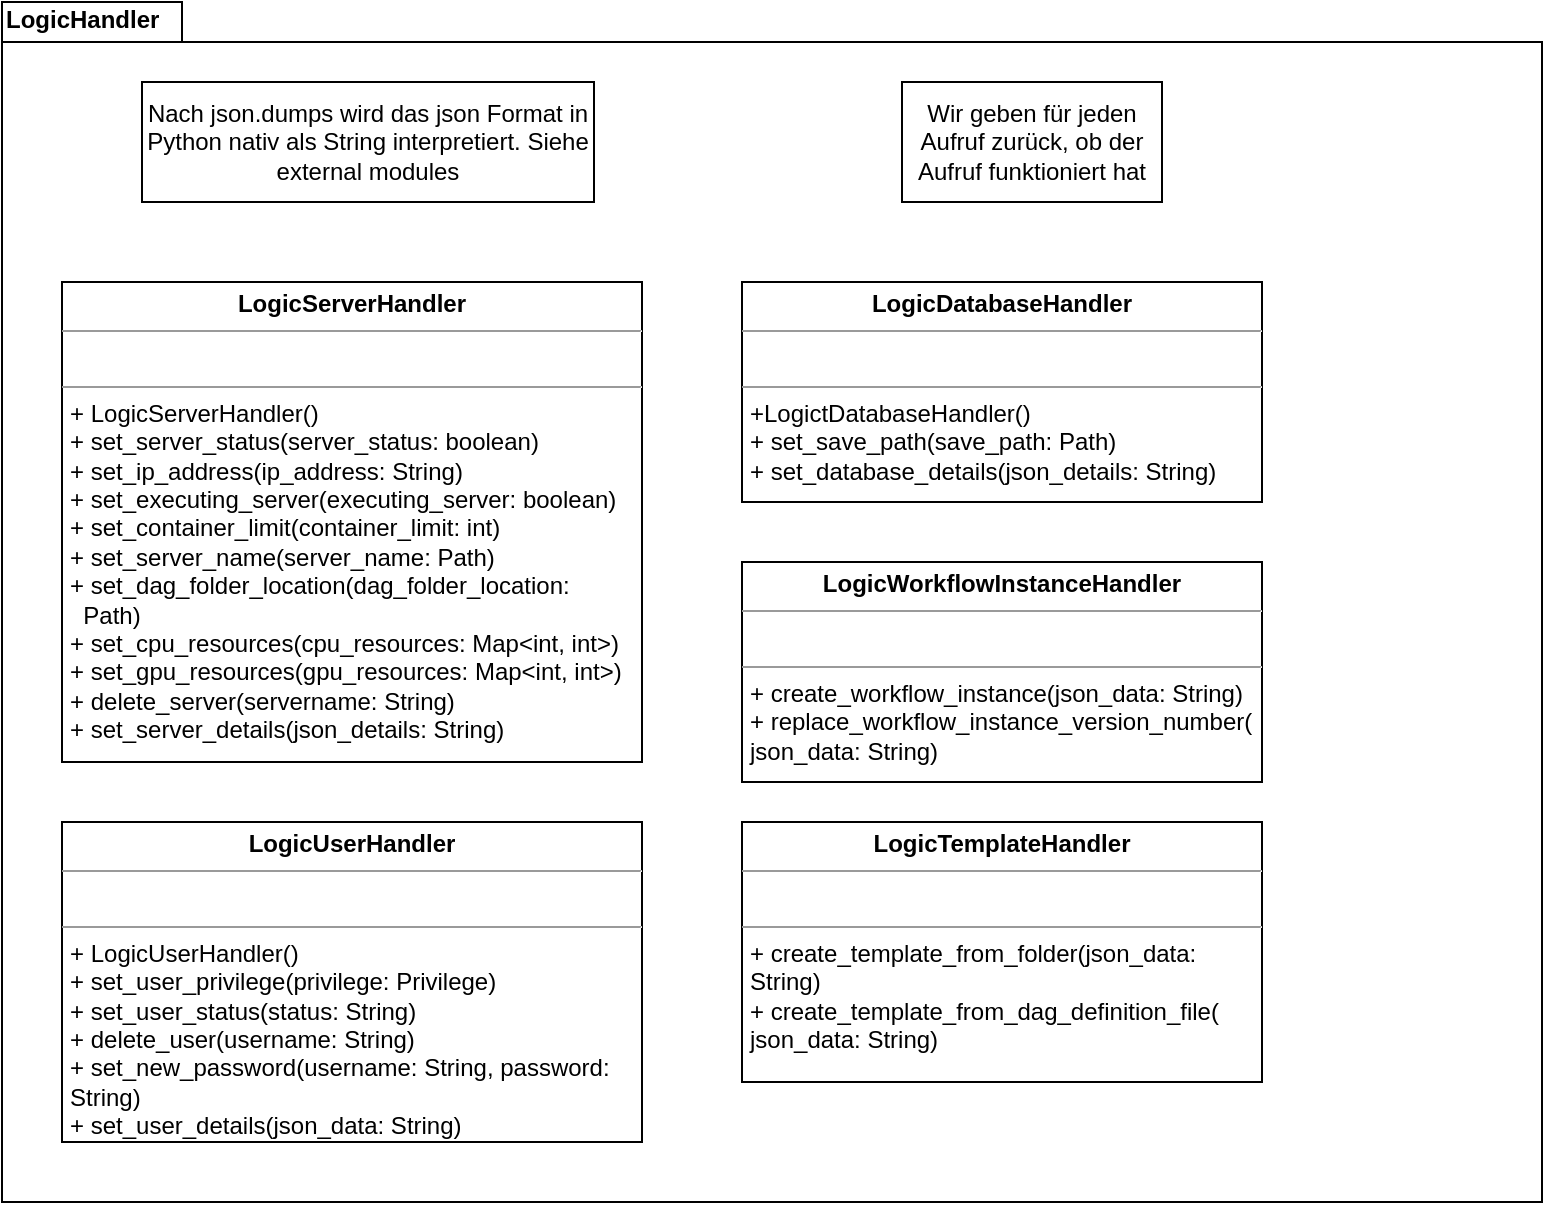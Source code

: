 <mxfile version="15.8.7" type="device"><diagram id="C5RBs43oDa-KdzZeNtuy" name="Page-1"><mxGraphModel dx="946" dy="601" grid="1" gridSize="10" guides="1" tooltips="1" connect="1" arrows="1" fold="1" page="1" pageScale="1" pageWidth="827" pageHeight="1169" math="0" shadow="0"><root><mxCell id="WIyWlLk6GJQsqaUBKTNV-0"/><mxCell id="WIyWlLk6GJQsqaUBKTNV-1" parent="WIyWlLk6GJQsqaUBKTNV-0"/><mxCell id="SAJCXUX7bYQCKVHLYnDy-0" value="LogicHandler" style="shape=folder;fontStyle=1;spacingTop=-5;tabWidth=90;tabHeight=20;tabPosition=left;html=1;align=left;verticalAlign=top;" parent="WIyWlLk6GJQsqaUBKTNV-1" vertex="1"><mxGeometry x="20" y="30" width="770" height="600" as="geometry"/></mxCell><mxCell id="SAJCXUX7bYQCKVHLYnDy-1" value="Nach json.dumps wird das json Format in Python nativ als String interpretiert. Siehe external modules" style="rounded=0;whiteSpace=wrap;html=1;" parent="WIyWlLk6GJQsqaUBKTNV-1" vertex="1"><mxGeometry x="90" y="70" width="226" height="60" as="geometry"/></mxCell><mxCell id="SAJCXUX7bYQCKVHLYnDy-3" value="&lt;p style=&quot;margin: 0px ; margin-top: 4px ; text-align: center&quot;&gt;&lt;b&gt;LogicServerHandler&lt;/b&gt;&lt;/p&gt;&lt;hr size=&quot;1&quot;&gt;&lt;p style=&quot;margin: 0px ; margin-left: 4px&quot;&gt;&lt;br&gt;&lt;/p&gt;&lt;hr size=&quot;1&quot;&gt;&lt;p style=&quot;margin: 0px ; margin-left: 4px&quot;&gt;+ LogicServerHandler()&lt;/p&gt;&lt;p style=&quot;margin: 0px ; margin-left: 4px&quot;&gt;+ set_server_status(server_status: boolean)&lt;/p&gt;&lt;p style=&quot;margin: 0px ; margin-left: 4px&quot;&gt;+ set_ip_address(ip_address: String)&lt;/p&gt;&lt;p style=&quot;margin: 0px ; margin-left: 4px&quot;&gt;+ set_executing_server(executing_server: boolean)&lt;/p&gt;&lt;p style=&quot;margin: 0px ; margin-left: 4px&quot;&gt;+ set_container_limit(container_limit: int)&lt;/p&gt;&lt;p style=&quot;margin: 0px ; margin-left: 4px&quot;&gt;+ set_server_name(server_name: Path)&lt;/p&gt;&lt;p style=&quot;margin: 0px ; margin-left: 4px&quot;&gt;+ set_dag_folder_location(dag_folder_location:&amp;nbsp;&lt;/p&gt;&lt;p style=&quot;margin: 0px ; margin-left: 4px&quot;&gt;&lt;span&gt;&amp;nbsp; &lt;/span&gt;Path)&lt;/p&gt;&lt;p style=&quot;margin: 0px ; margin-left: 4px&quot;&gt;+ set_cpu_resources(cpu_resources: Map&amp;lt;int, int&amp;gt;)&lt;/p&gt;&lt;p style=&quot;margin: 0px ; margin-left: 4px&quot;&gt;+ set_gpu_resources(gpu_resources: Map&amp;lt;int, int&amp;gt;)&lt;/p&gt;&lt;p style=&quot;margin: 0px ; margin-left: 4px&quot;&gt;+ delete_server(servername: String)&lt;/p&gt;&lt;p style=&quot;margin: 0px ; margin-left: 4px&quot;&gt;+ set_server_details(json_details: String)&lt;/p&gt;&lt;p style=&quot;margin: 0px ; margin-left: 4px&quot;&gt;&lt;br&gt;&lt;/p&gt;" style="verticalAlign=top;align=left;overflow=fill;fontSize=12;fontFamily=Helvetica;html=1;" parent="WIyWlLk6GJQsqaUBKTNV-1" vertex="1"><mxGeometry x="50" y="170" width="290" height="240" as="geometry"/></mxCell><mxCell id="SAJCXUX7bYQCKVHLYnDy-6" value="&lt;p style=&quot;margin: 0px ; margin-top: 4px ; text-align: center&quot;&gt;&lt;b&gt;LogicDatabaseHandler&lt;/b&gt;&lt;/p&gt;&lt;hr size=&quot;1&quot;&gt;&lt;p style=&quot;margin: 0px ; margin-left: 4px&quot;&gt;&lt;br&gt;&lt;/p&gt;&lt;hr size=&quot;1&quot;&gt;&lt;p style=&quot;margin: 0px ; margin-left: 4px&quot;&gt;+LogictDatabaseHandler()&lt;/p&gt;&lt;p style=&quot;margin: 0px ; margin-left: 4px&quot;&gt;+ set_save_path(save_path: Path)&lt;/p&gt;&lt;p style=&quot;margin: 0px ; margin-left: 4px&quot;&gt;+ set_database_details(json_details: String)&lt;/p&gt;&lt;p style=&quot;margin: 0px ; margin-left: 4px&quot;&gt;&lt;br&gt;&lt;/p&gt;" style="verticalAlign=top;align=left;overflow=fill;fontSize=12;fontFamily=Helvetica;html=1;" parent="WIyWlLk6GJQsqaUBKTNV-1" vertex="1"><mxGeometry x="390" y="170" width="260" height="110" as="geometry"/></mxCell><mxCell id="SAJCXUX7bYQCKVHLYnDy-7" value="&lt;p style=&quot;margin: 0px ; margin-top: 4px ; text-align: center&quot;&gt;&lt;b&gt;LogicUserHandler&lt;/b&gt;&lt;/p&gt;&lt;hr size=&quot;1&quot;&gt;&lt;p style=&quot;margin: 0px ; margin-left: 4px&quot;&gt;&lt;br&gt;&lt;/p&gt;&lt;hr size=&quot;1&quot;&gt;&lt;p style=&quot;margin: 0px ; margin-left: 4px&quot;&gt;+ LogicUserHandler()&lt;/p&gt;&lt;p style=&quot;margin: 0px ; margin-left: 4px&quot;&gt;+ set_user_privilege(privilege: Privilege)&lt;/p&gt;&lt;p style=&quot;margin: 0px ; margin-left: 4px&quot;&gt;+ set_user_status(status: String)&lt;/p&gt;&lt;p style=&quot;margin: 0px ; margin-left: 4px&quot;&gt;+ delete_user(username: String)&lt;/p&gt;&lt;p style=&quot;margin: 0px ; margin-left: 4px&quot;&gt;+ set_new_password(username: String, password:&lt;/p&gt;&lt;p style=&quot;margin: 0px ; margin-left: 4px&quot;&gt;String)&lt;/p&gt;&lt;p style=&quot;margin: 0px ; margin-left: 4px&quot;&gt;+ set_user_details(json_data: String)&lt;/p&gt;" style="verticalAlign=top;align=left;overflow=fill;fontSize=12;fontFamily=Helvetica;html=1;" parent="WIyWlLk6GJQsqaUBKTNV-1" vertex="1"><mxGeometry x="50" y="440" width="290" height="160" as="geometry"/></mxCell><mxCell id="kqbfzZ9LlQFItE7pfd29-2" value="Wir geben für jeden Aufruf zurück, ob der Aufruf funktioniert hat" style="rounded=0;whiteSpace=wrap;html=1;" parent="WIyWlLk6GJQsqaUBKTNV-1" vertex="1"><mxGeometry x="470" y="70" width="130" height="60" as="geometry"/></mxCell><mxCell id="sxuAG1fvJhW9XAmZNCuy-0" value="&lt;p style=&quot;margin: 0px ; margin-top: 4px ; text-align: center&quot;&gt;&lt;b&gt;LogicWorkflowInstanceHandler&lt;/b&gt;&lt;/p&gt;&lt;hr size=&quot;1&quot;&gt;&lt;p style=&quot;margin: 0px ; margin-left: 4px&quot;&gt;&lt;br&gt;&lt;/p&gt;&lt;hr size=&quot;1&quot;&gt;&lt;p style=&quot;margin: 0px ; margin-left: 4px&quot;&gt;+ create_workflow_instance(json_data: String)&lt;/p&gt;&lt;p style=&quot;margin: 0px ; margin-left: 4px&quot;&gt;+ replace_workflow_instance_version_number(&lt;/p&gt;&lt;p style=&quot;margin: 0px ; margin-left: 4px&quot;&gt;json_data: String)&lt;/p&gt;" style="verticalAlign=top;align=left;overflow=fill;fontSize=12;fontFamily=Helvetica;html=1;" parent="WIyWlLk6GJQsqaUBKTNV-1" vertex="1"><mxGeometry x="390" y="310" width="260" height="110" as="geometry"/></mxCell><mxCell id="sxuAG1fvJhW9XAmZNCuy-1" value="&lt;p style=&quot;margin: 0px ; margin-top: 4px ; text-align: center&quot;&gt;&lt;b&gt;LogicTemplateHandler&lt;/b&gt;&lt;/p&gt;&lt;hr size=&quot;1&quot;&gt;&lt;p style=&quot;margin: 0px ; margin-left: 4px&quot;&gt;&lt;br&gt;&lt;/p&gt;&lt;hr size=&quot;1&quot;&gt;&lt;p style=&quot;margin: 0px ; margin-left: 4px&quot;&gt;+ create_template_from_folder(json_data:&amp;nbsp;&lt;/p&gt;&lt;p style=&quot;margin: 0px ; margin-left: 4px&quot;&gt;String)&lt;/p&gt;&lt;p style=&quot;margin: 0px ; margin-left: 4px&quot;&gt;+ create_template_from_dag_definition_file(&lt;/p&gt;&lt;p style=&quot;margin: 0px ; margin-left: 4px&quot;&gt;json_data: String)&lt;/p&gt;" style="verticalAlign=top;align=left;overflow=fill;fontSize=12;fontFamily=Helvetica;html=1;" parent="WIyWlLk6GJQsqaUBKTNV-1" vertex="1"><mxGeometry x="390" y="440" width="260" height="130" as="geometry"/></mxCell></root></mxGraphModel></diagram></mxfile>